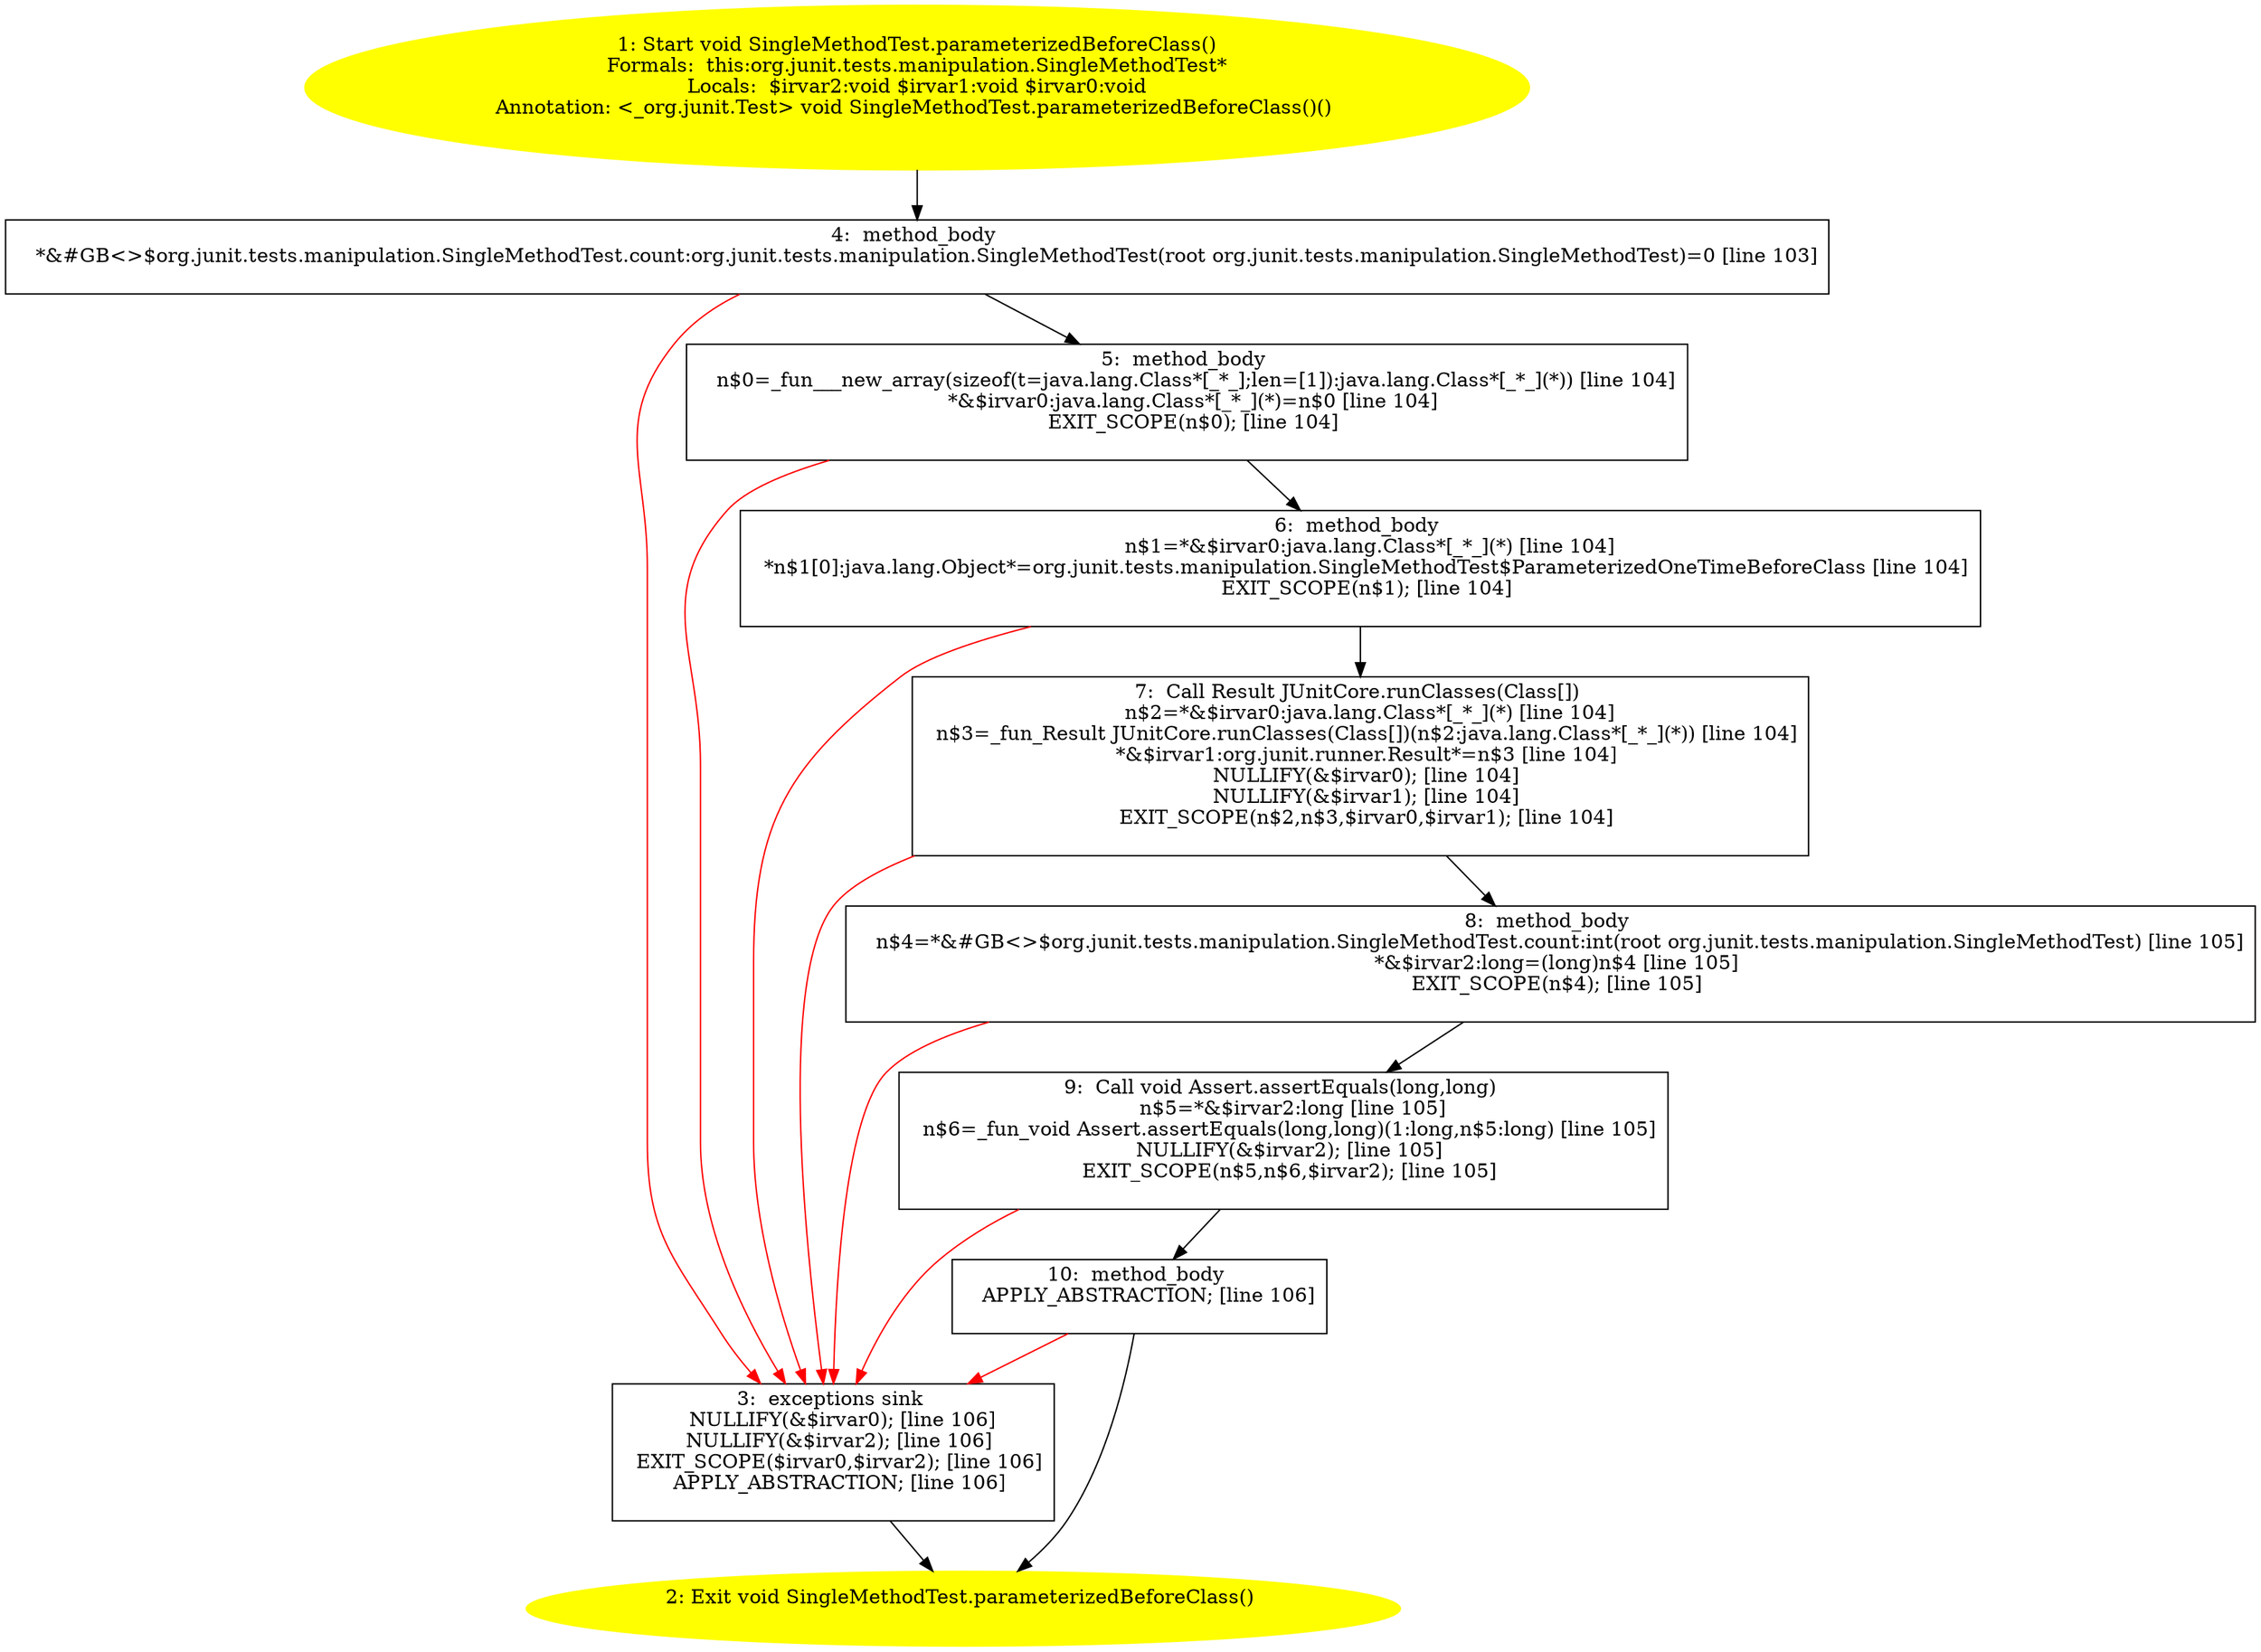 /* @generated */
digraph cfg {
"org.junit.tests.manipulation.SingleMethodTest.parameterizedBeforeClass():void.5e689fd3f299d5a7ecce11709fc3f0de_1" [label="1: Start void SingleMethodTest.parameterizedBeforeClass()\nFormals:  this:org.junit.tests.manipulation.SingleMethodTest*\nLocals:  $irvar2:void $irvar1:void $irvar0:void\nAnnotation: <_org.junit.Test> void SingleMethodTest.parameterizedBeforeClass()() \n  " color=yellow style=filled]
	

	 "org.junit.tests.manipulation.SingleMethodTest.parameterizedBeforeClass():void.5e689fd3f299d5a7ecce11709fc3f0de_1" -> "org.junit.tests.manipulation.SingleMethodTest.parameterizedBeforeClass():void.5e689fd3f299d5a7ecce11709fc3f0de_4" ;
"org.junit.tests.manipulation.SingleMethodTest.parameterizedBeforeClass():void.5e689fd3f299d5a7ecce11709fc3f0de_2" [label="2: Exit void SingleMethodTest.parameterizedBeforeClass() \n  " color=yellow style=filled]
	

"org.junit.tests.manipulation.SingleMethodTest.parameterizedBeforeClass():void.5e689fd3f299d5a7ecce11709fc3f0de_3" [label="3:  exceptions sink \n   NULLIFY(&$irvar0); [line 106]\n  NULLIFY(&$irvar2); [line 106]\n  EXIT_SCOPE($irvar0,$irvar2); [line 106]\n  APPLY_ABSTRACTION; [line 106]\n " shape="box"]
	

	 "org.junit.tests.manipulation.SingleMethodTest.parameterizedBeforeClass():void.5e689fd3f299d5a7ecce11709fc3f0de_3" -> "org.junit.tests.manipulation.SingleMethodTest.parameterizedBeforeClass():void.5e689fd3f299d5a7ecce11709fc3f0de_2" ;
"org.junit.tests.manipulation.SingleMethodTest.parameterizedBeforeClass():void.5e689fd3f299d5a7ecce11709fc3f0de_4" [label="4:  method_body \n   *&#GB<>$org.junit.tests.manipulation.SingleMethodTest.count:org.junit.tests.manipulation.SingleMethodTest(root org.junit.tests.manipulation.SingleMethodTest)=0 [line 103]\n " shape="box"]
	

	 "org.junit.tests.manipulation.SingleMethodTest.parameterizedBeforeClass():void.5e689fd3f299d5a7ecce11709fc3f0de_4" -> "org.junit.tests.manipulation.SingleMethodTest.parameterizedBeforeClass():void.5e689fd3f299d5a7ecce11709fc3f0de_5" ;
	 "org.junit.tests.manipulation.SingleMethodTest.parameterizedBeforeClass():void.5e689fd3f299d5a7ecce11709fc3f0de_4" -> "org.junit.tests.manipulation.SingleMethodTest.parameterizedBeforeClass():void.5e689fd3f299d5a7ecce11709fc3f0de_3" [color="red" ];
"org.junit.tests.manipulation.SingleMethodTest.parameterizedBeforeClass():void.5e689fd3f299d5a7ecce11709fc3f0de_5" [label="5:  method_body \n   n$0=_fun___new_array(sizeof(t=java.lang.Class*[_*_];len=[1]):java.lang.Class*[_*_](*)) [line 104]\n  *&$irvar0:java.lang.Class*[_*_](*)=n$0 [line 104]\n  EXIT_SCOPE(n$0); [line 104]\n " shape="box"]
	

	 "org.junit.tests.manipulation.SingleMethodTest.parameterizedBeforeClass():void.5e689fd3f299d5a7ecce11709fc3f0de_5" -> "org.junit.tests.manipulation.SingleMethodTest.parameterizedBeforeClass():void.5e689fd3f299d5a7ecce11709fc3f0de_6" ;
	 "org.junit.tests.manipulation.SingleMethodTest.parameterizedBeforeClass():void.5e689fd3f299d5a7ecce11709fc3f0de_5" -> "org.junit.tests.manipulation.SingleMethodTest.parameterizedBeforeClass():void.5e689fd3f299d5a7ecce11709fc3f0de_3" [color="red" ];
"org.junit.tests.manipulation.SingleMethodTest.parameterizedBeforeClass():void.5e689fd3f299d5a7ecce11709fc3f0de_6" [label="6:  method_body \n   n$1=*&$irvar0:java.lang.Class*[_*_](*) [line 104]\n  *n$1[0]:java.lang.Object*=org.junit.tests.manipulation.SingleMethodTest$ParameterizedOneTimeBeforeClass [line 104]\n  EXIT_SCOPE(n$1); [line 104]\n " shape="box"]
	

	 "org.junit.tests.manipulation.SingleMethodTest.parameterizedBeforeClass():void.5e689fd3f299d5a7ecce11709fc3f0de_6" -> "org.junit.tests.manipulation.SingleMethodTest.parameterizedBeforeClass():void.5e689fd3f299d5a7ecce11709fc3f0de_7" ;
	 "org.junit.tests.manipulation.SingleMethodTest.parameterizedBeforeClass():void.5e689fd3f299d5a7ecce11709fc3f0de_6" -> "org.junit.tests.manipulation.SingleMethodTest.parameterizedBeforeClass():void.5e689fd3f299d5a7ecce11709fc3f0de_3" [color="red" ];
"org.junit.tests.manipulation.SingleMethodTest.parameterizedBeforeClass():void.5e689fd3f299d5a7ecce11709fc3f0de_7" [label="7:  Call Result JUnitCore.runClasses(Class[]) \n   n$2=*&$irvar0:java.lang.Class*[_*_](*) [line 104]\n  n$3=_fun_Result JUnitCore.runClasses(Class[])(n$2:java.lang.Class*[_*_](*)) [line 104]\n  *&$irvar1:org.junit.runner.Result*=n$3 [line 104]\n  NULLIFY(&$irvar0); [line 104]\n  NULLIFY(&$irvar1); [line 104]\n  EXIT_SCOPE(n$2,n$3,$irvar0,$irvar1); [line 104]\n " shape="box"]
	

	 "org.junit.tests.manipulation.SingleMethodTest.parameterizedBeforeClass():void.5e689fd3f299d5a7ecce11709fc3f0de_7" -> "org.junit.tests.manipulation.SingleMethodTest.parameterizedBeforeClass():void.5e689fd3f299d5a7ecce11709fc3f0de_8" ;
	 "org.junit.tests.manipulation.SingleMethodTest.parameterizedBeforeClass():void.5e689fd3f299d5a7ecce11709fc3f0de_7" -> "org.junit.tests.manipulation.SingleMethodTest.parameterizedBeforeClass():void.5e689fd3f299d5a7ecce11709fc3f0de_3" [color="red" ];
"org.junit.tests.manipulation.SingleMethodTest.parameterizedBeforeClass():void.5e689fd3f299d5a7ecce11709fc3f0de_8" [label="8:  method_body \n   n$4=*&#GB<>$org.junit.tests.manipulation.SingleMethodTest.count:int(root org.junit.tests.manipulation.SingleMethodTest) [line 105]\n  *&$irvar2:long=(long)n$4 [line 105]\n  EXIT_SCOPE(n$4); [line 105]\n " shape="box"]
	

	 "org.junit.tests.manipulation.SingleMethodTest.parameterizedBeforeClass():void.5e689fd3f299d5a7ecce11709fc3f0de_8" -> "org.junit.tests.manipulation.SingleMethodTest.parameterizedBeforeClass():void.5e689fd3f299d5a7ecce11709fc3f0de_9" ;
	 "org.junit.tests.manipulation.SingleMethodTest.parameterizedBeforeClass():void.5e689fd3f299d5a7ecce11709fc3f0de_8" -> "org.junit.tests.manipulation.SingleMethodTest.parameterizedBeforeClass():void.5e689fd3f299d5a7ecce11709fc3f0de_3" [color="red" ];
"org.junit.tests.manipulation.SingleMethodTest.parameterizedBeforeClass():void.5e689fd3f299d5a7ecce11709fc3f0de_9" [label="9:  Call void Assert.assertEquals(long,long) \n   n$5=*&$irvar2:long [line 105]\n  n$6=_fun_void Assert.assertEquals(long,long)(1:long,n$5:long) [line 105]\n  NULLIFY(&$irvar2); [line 105]\n  EXIT_SCOPE(n$5,n$6,$irvar2); [line 105]\n " shape="box"]
	

	 "org.junit.tests.manipulation.SingleMethodTest.parameterizedBeforeClass():void.5e689fd3f299d5a7ecce11709fc3f0de_9" -> "org.junit.tests.manipulation.SingleMethodTest.parameterizedBeforeClass():void.5e689fd3f299d5a7ecce11709fc3f0de_10" ;
	 "org.junit.tests.manipulation.SingleMethodTest.parameterizedBeforeClass():void.5e689fd3f299d5a7ecce11709fc3f0de_9" -> "org.junit.tests.manipulation.SingleMethodTest.parameterizedBeforeClass():void.5e689fd3f299d5a7ecce11709fc3f0de_3" [color="red" ];
"org.junit.tests.manipulation.SingleMethodTest.parameterizedBeforeClass():void.5e689fd3f299d5a7ecce11709fc3f0de_10" [label="10:  method_body \n   APPLY_ABSTRACTION; [line 106]\n " shape="box"]
	

	 "org.junit.tests.manipulation.SingleMethodTest.parameterizedBeforeClass():void.5e689fd3f299d5a7ecce11709fc3f0de_10" -> "org.junit.tests.manipulation.SingleMethodTest.parameterizedBeforeClass():void.5e689fd3f299d5a7ecce11709fc3f0de_2" ;
	 "org.junit.tests.manipulation.SingleMethodTest.parameterizedBeforeClass():void.5e689fd3f299d5a7ecce11709fc3f0de_10" -> "org.junit.tests.manipulation.SingleMethodTest.parameterizedBeforeClass():void.5e689fd3f299d5a7ecce11709fc3f0de_3" [color="red" ];
}
